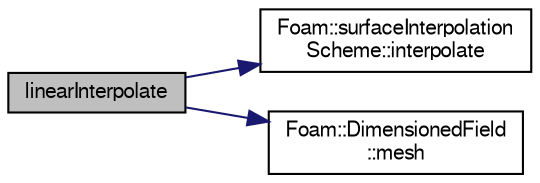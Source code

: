 digraph "linearInterpolate"
{
  bgcolor="transparent";
  edge [fontname="FreeSans",fontsize="10",labelfontname="FreeSans",labelfontsize="10"];
  node [fontname="FreeSans",fontsize="10",shape=record];
  rankdir="LR";
  Node5882 [label="linearInterpolate",height=0.2,width=0.4,color="black", fillcolor="grey75", style="filled", fontcolor="black"];
  Node5882 -> Node5883 [color="midnightblue",fontsize="10",style="solid",fontname="FreeSans"];
  Node5883 [label="Foam::surfaceInterpolation\lScheme::interpolate",height=0.2,width=0.4,color="black",URL="$a23278.html#a6db428e2e2fcb4a53956f43180eda5f0",tooltip="Return the face-interpolate of the given cell field. "];
  Node5882 -> Node5884 [color="midnightblue",fontsize="10",style="solid",fontname="FreeSans"];
  Node5884 [label="Foam::DimensionedField\l::mesh",height=0.2,width=0.4,color="black",URL="$a26390.html#a8f1110830348a1448a14ab5e3cf47e3b",tooltip="Return mesh. "];
}
